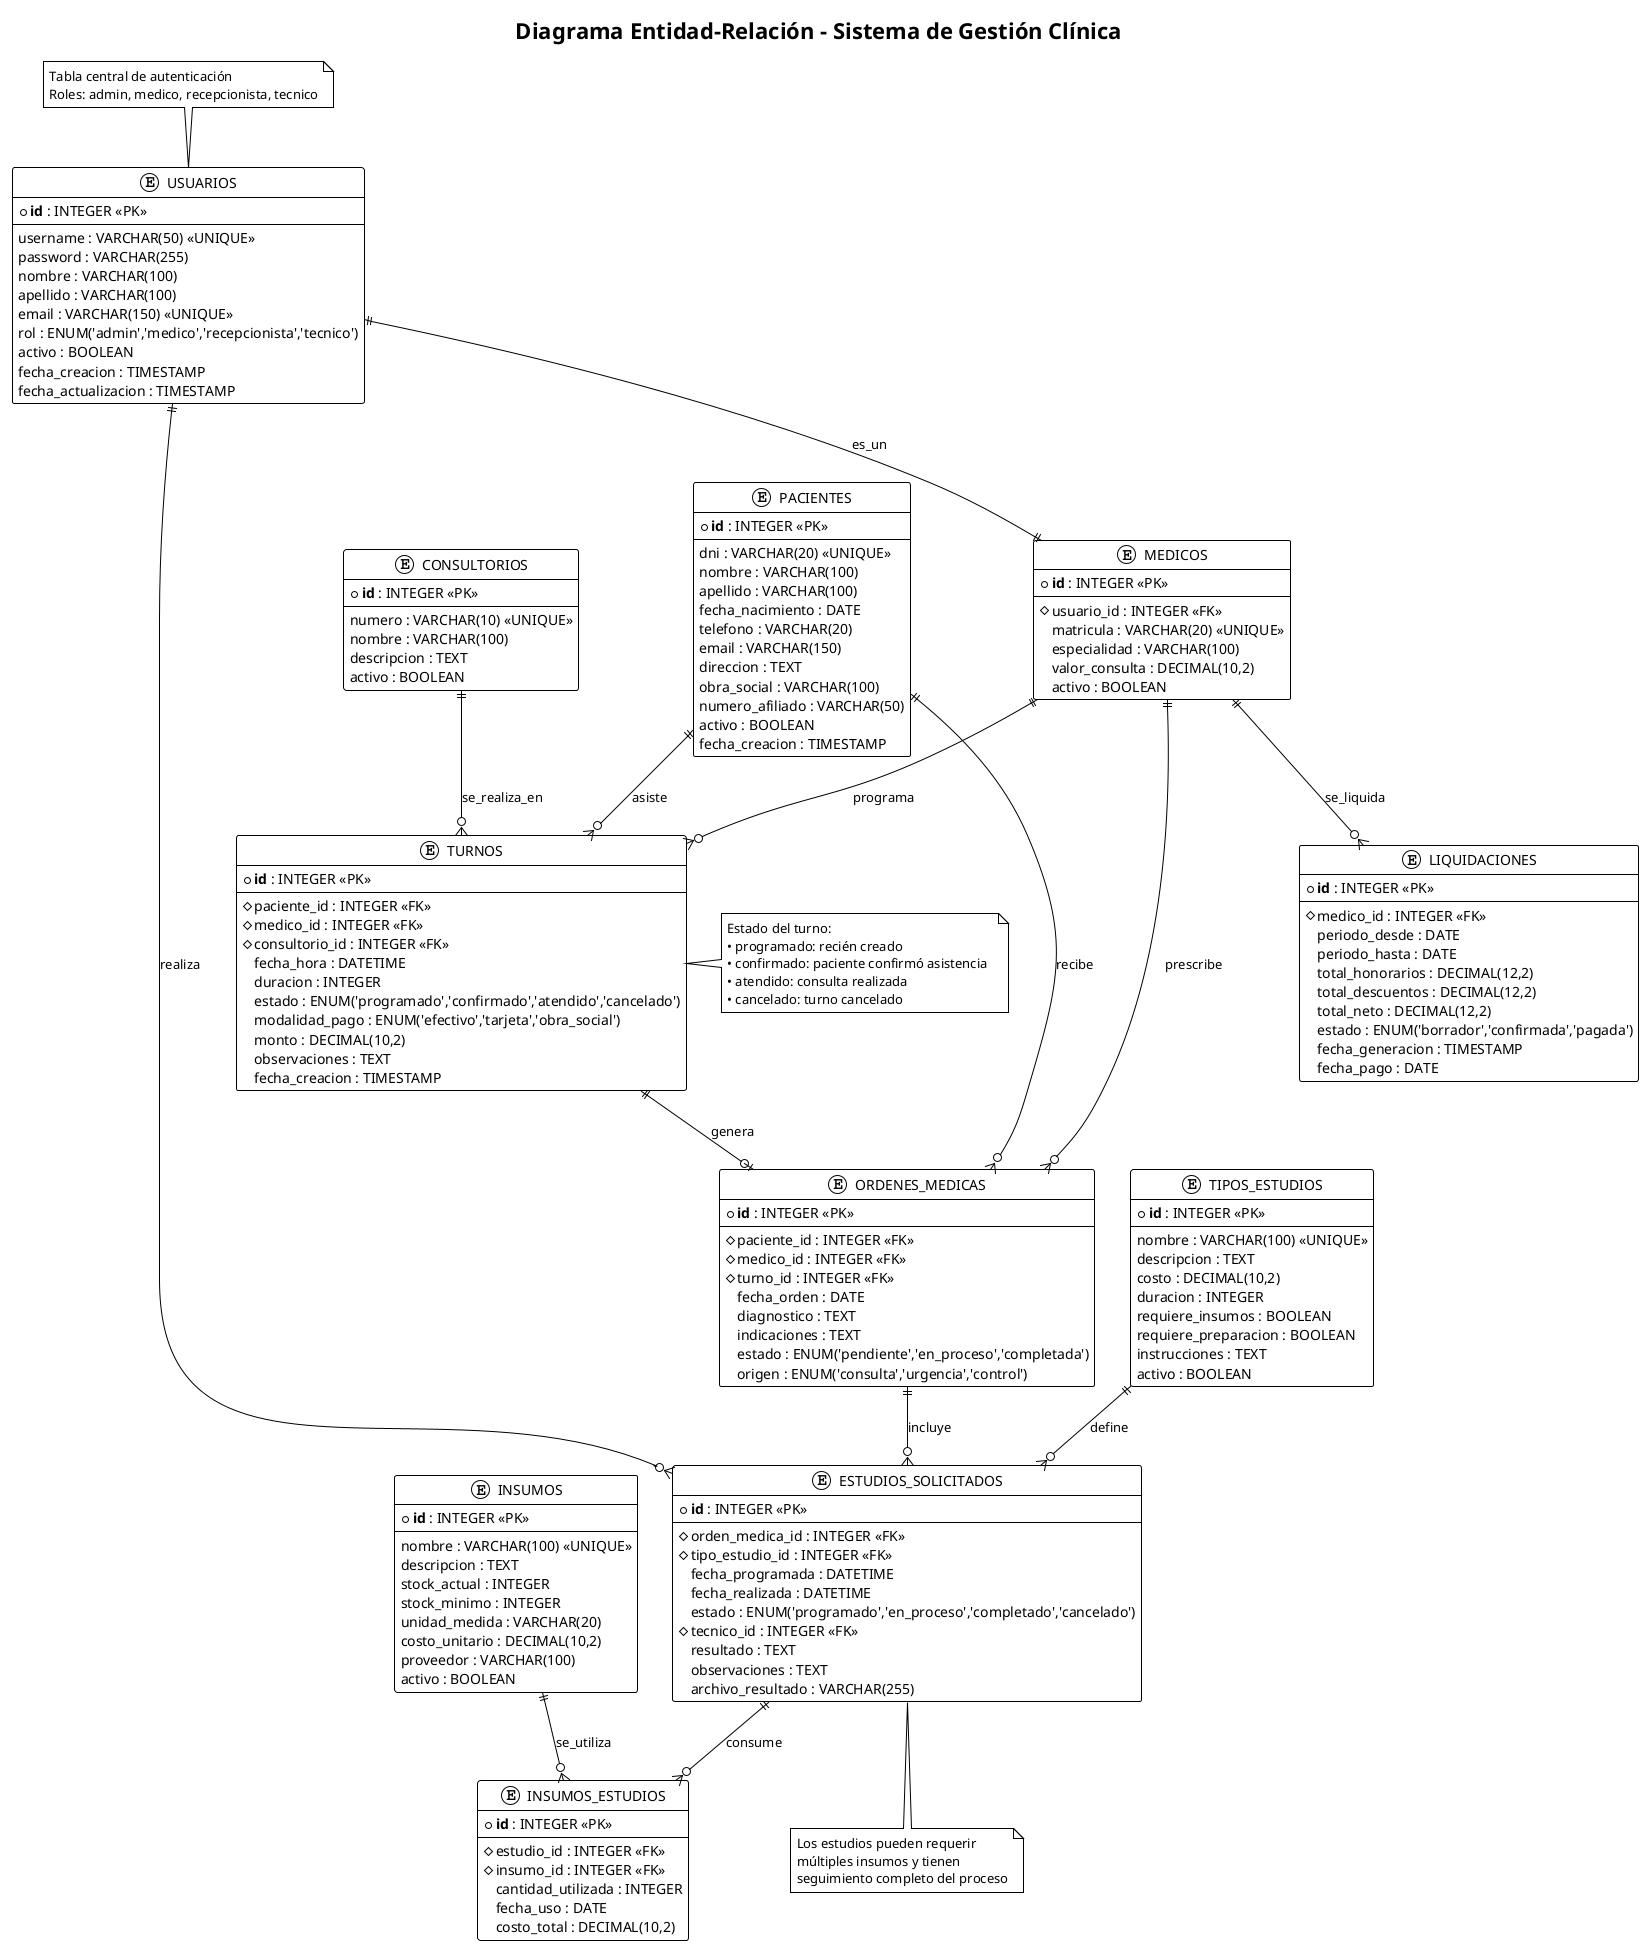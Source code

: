 @startuml
!theme plain
title Diagrama Entidad-Relación - Sistema de Gestión Clínica

' Configuración de estilos
skinparam entity {
  BackgroundColor lightblue
  BorderColor black
}

' Entidades principales
entity "USUARIOS" as usuarios {
  * **id** : INTEGER <<PK>>
  --
  username : VARCHAR(50) <<UNIQUE>>
  password : VARCHAR(255)
  nombre : VARCHAR(100)
  apellido : VARCHAR(100)
  email : VARCHAR(150) <<UNIQUE>>
  rol : ENUM('admin','medico','recepcionista','tecnico')
  activo : BOOLEAN
  fecha_creacion : TIMESTAMP
  fecha_actualizacion : TIMESTAMP
}

entity "PACIENTES" as pacientes {
  * **id** : INTEGER <<PK>>
  --
  dni : VARCHAR(20) <<UNIQUE>>
  nombre : VARCHAR(100)
  apellido : VARCHAR(100)
  fecha_nacimiento : DATE
  telefono : VARCHAR(20)
  email : VARCHAR(150)
  direccion : TEXT
  obra_social : VARCHAR(100)
  numero_afiliado : VARCHAR(50)
  activo : BOOLEAN
  fecha_creacion : TIMESTAMP
}

entity "MEDICOS" as medicos {
  * **id** : INTEGER <<PK>>
  --
  # usuario_id : INTEGER <<FK>>
  matricula : VARCHAR(20) <<UNIQUE>>
  especialidad : VARCHAR(100)
  valor_consulta : DECIMAL(10,2)
  activo : BOOLEAN
}

entity "CONSULTORIOS" as consultorios {
  * **id** : INTEGER <<PK>>
  --
  numero : VARCHAR(10) <<UNIQUE>>
  nombre : VARCHAR(100)
  descripcion : TEXT
  activo : BOOLEAN
}

entity "TURNOS" as turnos {
  * **id** : INTEGER <<PK>>
  --
  # paciente_id : INTEGER <<FK>>
  # medico_id : INTEGER <<FK>>
  # consultorio_id : INTEGER <<FK>>
  fecha_hora : DATETIME
  duracion : INTEGER
  estado : ENUM('programado','confirmado','atendido','cancelado')
  modalidad_pago : ENUM('efectivo','tarjeta','obra_social')
  monto : DECIMAL(10,2)
  observaciones : TEXT
  fecha_creacion : TIMESTAMP
}

entity "ORDENES_MEDICAS" as ordenes {
  * **id** : INTEGER <<PK>>
  --
  # paciente_id : INTEGER <<FK>>
  # medico_id : INTEGER <<FK>>
  # turno_id : INTEGER <<FK>>
  fecha_orden : DATE
  diagnostico : TEXT
  indicaciones : TEXT
  estado : ENUM('pendiente','en_proceso','completada')
  origen : ENUM('consulta','urgencia','control')
}

entity "TIPOS_ESTUDIOS" as tipos_estudios {
  * **id** : INTEGER <<PK>>
  --
  nombre : VARCHAR(100) <<UNIQUE>>
  descripcion : TEXT
  costo : DECIMAL(10,2)
  duracion : INTEGER
  requiere_insumos : BOOLEAN
  requiere_preparacion : BOOLEAN
  instrucciones : TEXT
  activo : BOOLEAN
}

entity "ESTUDIOS_SOLICITADOS" as estudios {
  * **id** : INTEGER <<PK>>
  --
  # orden_medica_id : INTEGER <<FK>>
  # tipo_estudio_id : INTEGER <<FK>>
  fecha_programada : DATETIME
  fecha_realizada : DATETIME
  estado : ENUM('programado','en_proceso','completado','cancelado')
  # tecnico_id : INTEGER <<FK>>
  resultado : TEXT
  observaciones : TEXT
  archivo_resultado : VARCHAR(255)
}

entity "INSUMOS" as insumos {
  * **id** : INTEGER <<PK>>
  --
  nombre : VARCHAR(100) <<UNIQUE>>
  descripcion : TEXT
  stock_actual : INTEGER
  stock_minimo : INTEGER
  unidad_medida : VARCHAR(20)
  costo_unitario : DECIMAL(10,2)
  proveedor : VARCHAR(100)
  activo : BOOLEAN
}

entity "INSUMOS_ESTUDIOS" as insumos_estudios {
  * **id** : INTEGER <<PK>>
  --
  # estudio_id : INTEGER <<FK>>
  # insumo_id : INTEGER <<FK>>
  cantidad_utilizada : INTEGER
  fecha_uso : DATE
  costo_total : DECIMAL(10,2)
}

entity "LIQUIDACIONES" as liquidaciones {
  * **id** : INTEGER <<PK>>
  --
  # medico_id : INTEGER <<FK>>
  periodo_desde : DATE
  periodo_hasta : DATE
  total_honorarios : DECIMAL(12,2)
  total_descuentos : DECIMAL(12,2)
  total_neto : DECIMAL(12,2)
  estado : ENUM('borrador','confirmada','pagada')
  fecha_generacion : TIMESTAMP
  fecha_pago : DATE
}

' Relaciones
usuarios ||--|| medicos : "es_un"
medicos ||--o{ turnos : "programa"
pacientes ||--o{ turnos : "asiste"
consultorios ||--o{ turnos : "se_realiza_en"
turnos ||--o| ordenes : "genera"
pacientes ||--o{ ordenes : "recibe"
medicos ||--o{ ordenes : "prescribe"
ordenes ||--o{ estudios : "incluye"
tipos_estudios ||--o{ estudios : "define"
usuarios ||--o{ estudios : "realiza"
estudios ||--o{ insumos_estudios : "consume"
insumos ||--o{ insumos_estudios : "se_utiliza"
medicos ||--o{ liquidaciones : "se_liquida"

' Notas
note top of usuarios
  Tabla central de autenticación
  Roles: admin, medico, recepcionista, tecnico
end note

note right of turnos
  Estado del turno:
  • programado: recién creado
  • confirmado: paciente confirmó asistencia  
  • atendido: consulta realizada
  • cancelado: turno cancelado
end note

note bottom of estudios
  Los estudios pueden requerir
  múltiples insumos y tienen
  seguimiento completo del proceso
end note

@enduml
